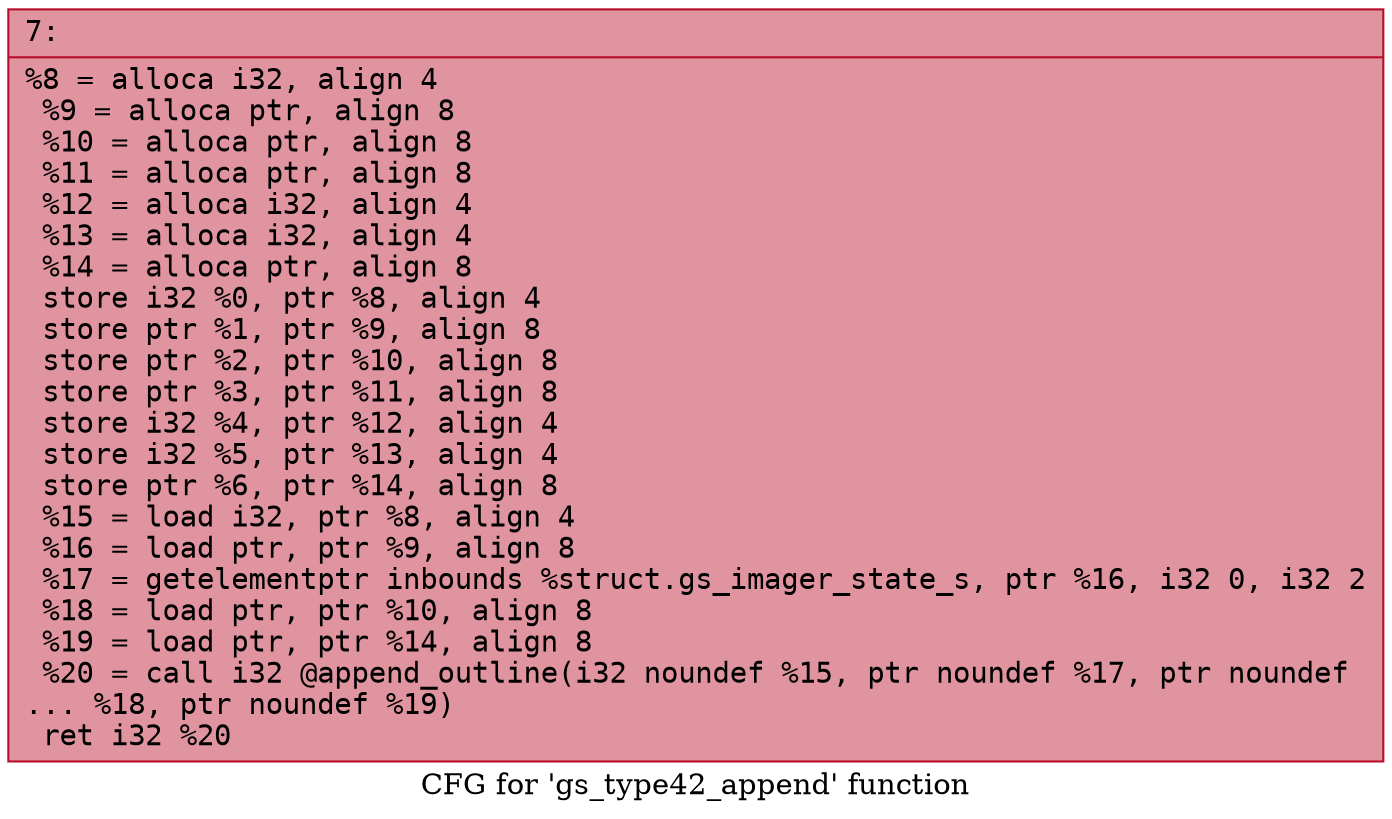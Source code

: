 digraph "CFG for 'gs_type42_append' function" {
	label="CFG for 'gs_type42_append' function";

	Node0x60000245fb60 [shape=record,color="#b70d28ff", style=filled, fillcolor="#b70d2870" fontname="Courier",label="{7:\l|  %8 = alloca i32, align 4\l  %9 = alloca ptr, align 8\l  %10 = alloca ptr, align 8\l  %11 = alloca ptr, align 8\l  %12 = alloca i32, align 4\l  %13 = alloca i32, align 4\l  %14 = alloca ptr, align 8\l  store i32 %0, ptr %8, align 4\l  store ptr %1, ptr %9, align 8\l  store ptr %2, ptr %10, align 8\l  store ptr %3, ptr %11, align 8\l  store i32 %4, ptr %12, align 4\l  store i32 %5, ptr %13, align 4\l  store ptr %6, ptr %14, align 8\l  %15 = load i32, ptr %8, align 4\l  %16 = load ptr, ptr %9, align 8\l  %17 = getelementptr inbounds %struct.gs_imager_state_s, ptr %16, i32 0, i32 2\l  %18 = load ptr, ptr %10, align 8\l  %19 = load ptr, ptr %14, align 8\l  %20 = call i32 @append_outline(i32 noundef %15, ptr noundef %17, ptr noundef\l... %18, ptr noundef %19)\l  ret i32 %20\l}"];
}
